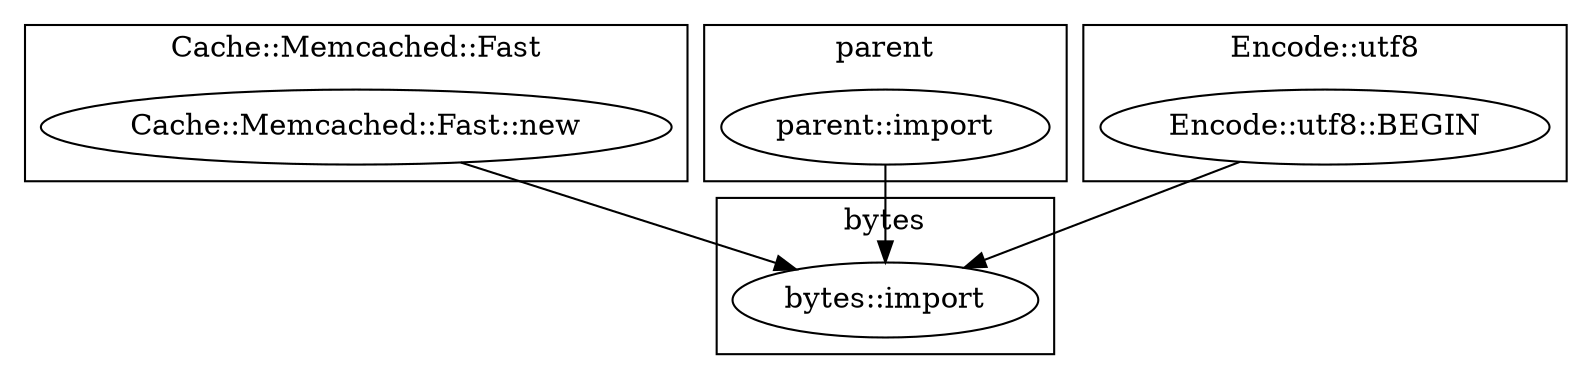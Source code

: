 digraph {
graph [overlap=false]
subgraph cluster_bytes {
	label="bytes";
	"bytes::import";
}
subgraph cluster_Cache_Memcached_Fast {
	label="Cache::Memcached::Fast";
	"Cache::Memcached::Fast::new";
}
subgraph cluster_parent {
	label="parent";
	"parent::import";
}
subgraph cluster_Encode_utf8 {
	label="Encode::utf8";
	"Encode::utf8::BEGIN";
}
"Encode::utf8::BEGIN" -> "bytes::import";
"parent::import" -> "bytes::import";
"Cache::Memcached::Fast::new" -> "bytes::import";
}
